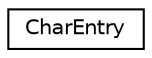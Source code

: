 digraph "Graphical Class Hierarchy"
{
 // LATEX_PDF_SIZE
  edge [fontname="Helvetica",fontsize="10",labelfontname="Helvetica",labelfontsize="10"];
  node [fontname="Helvetica",fontsize="10",shape=record];
  rankdir="LR";
  Node0 [label="CharEntry",height=0.2,width=0.4,color="black", fillcolor="white", style="filled",URL="$structCharEntry.html",tooltip=" "];
}
